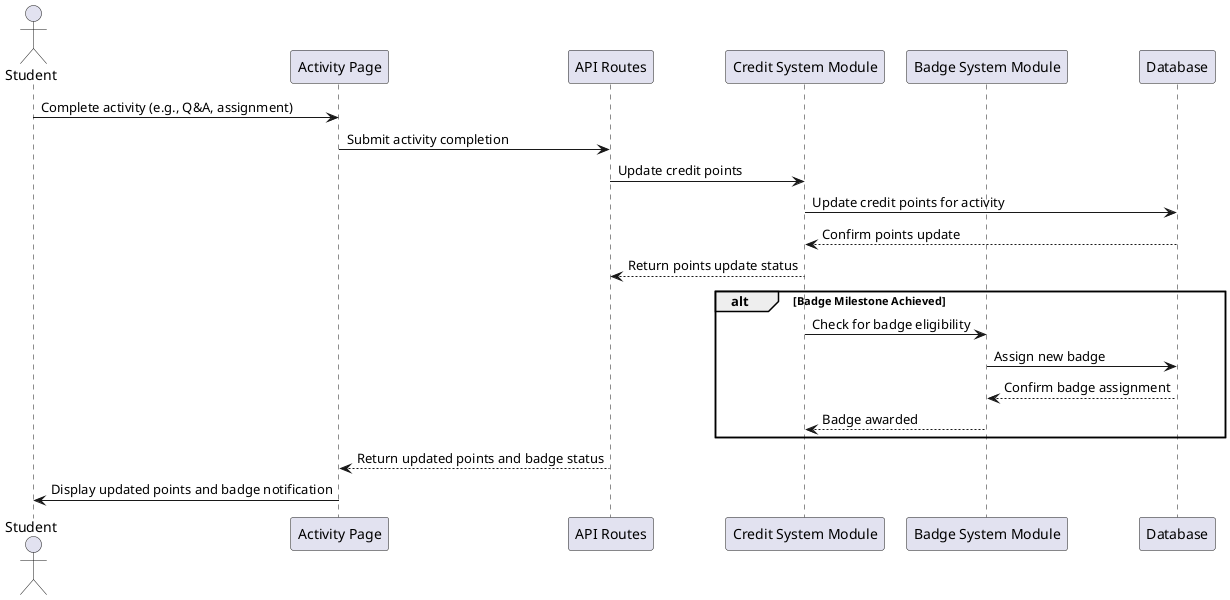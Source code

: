 @startuml credit-points-and-badge-system-sequence-diagram

actor Student
participant "Activity Page" as ActivityPage
participant "API Routes" as APIRoutes
participant "Credit System Module" as CreditModule
participant "Badge System Module" as BadgeModule
participant "Database" as Database

Student -> ActivityPage: Complete activity (e.g., Q&A, assignment)
ActivityPage -> APIRoutes: Submit activity completion
APIRoutes -> CreditModule: Update credit points
CreditModule -> Database: Update credit points for activity
Database --> CreditModule: Confirm points update
CreditModule --> APIRoutes: Return points update status

alt Badge Milestone Achieved
    CreditModule -> BadgeModule: Check for badge eligibility
    BadgeModule -> Database: Assign new badge
    Database --> BadgeModule: Confirm badge assignment
    BadgeModule --> CreditModule: Badge awarded
end

APIRoutes --> ActivityPage: Return updated points and badge status
ActivityPage -> Student: Display updated points and badge notification

@enduml
